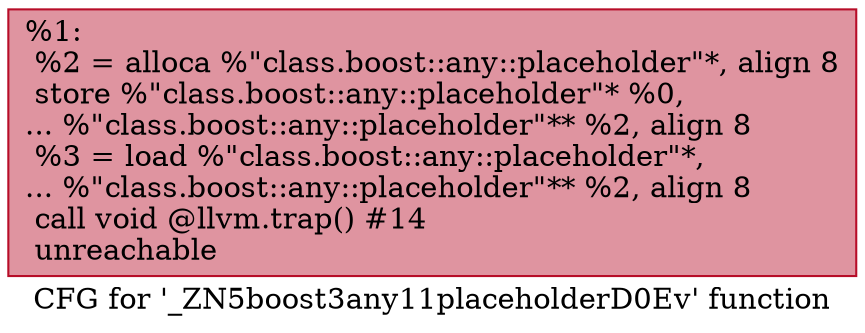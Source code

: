 digraph "CFG for '_ZN5boost3any11placeholderD0Ev' function" {
	label="CFG for '_ZN5boost3any11placeholderD0Ev' function";

	Node0x55aa9bbba1a0 [shape=record,color="#b70d28ff", style=filled, fillcolor="#b70d2870",label="{%1:\l  %2 = alloca %\"class.boost::any::placeholder\"*, align 8\l  store %\"class.boost::any::placeholder\"* %0,\l... %\"class.boost::any::placeholder\"** %2, align 8\l  %3 = load %\"class.boost::any::placeholder\"*,\l... %\"class.boost::any::placeholder\"** %2, align 8\l  call void @llvm.trap() #14\l  unreachable\l}"];
}
